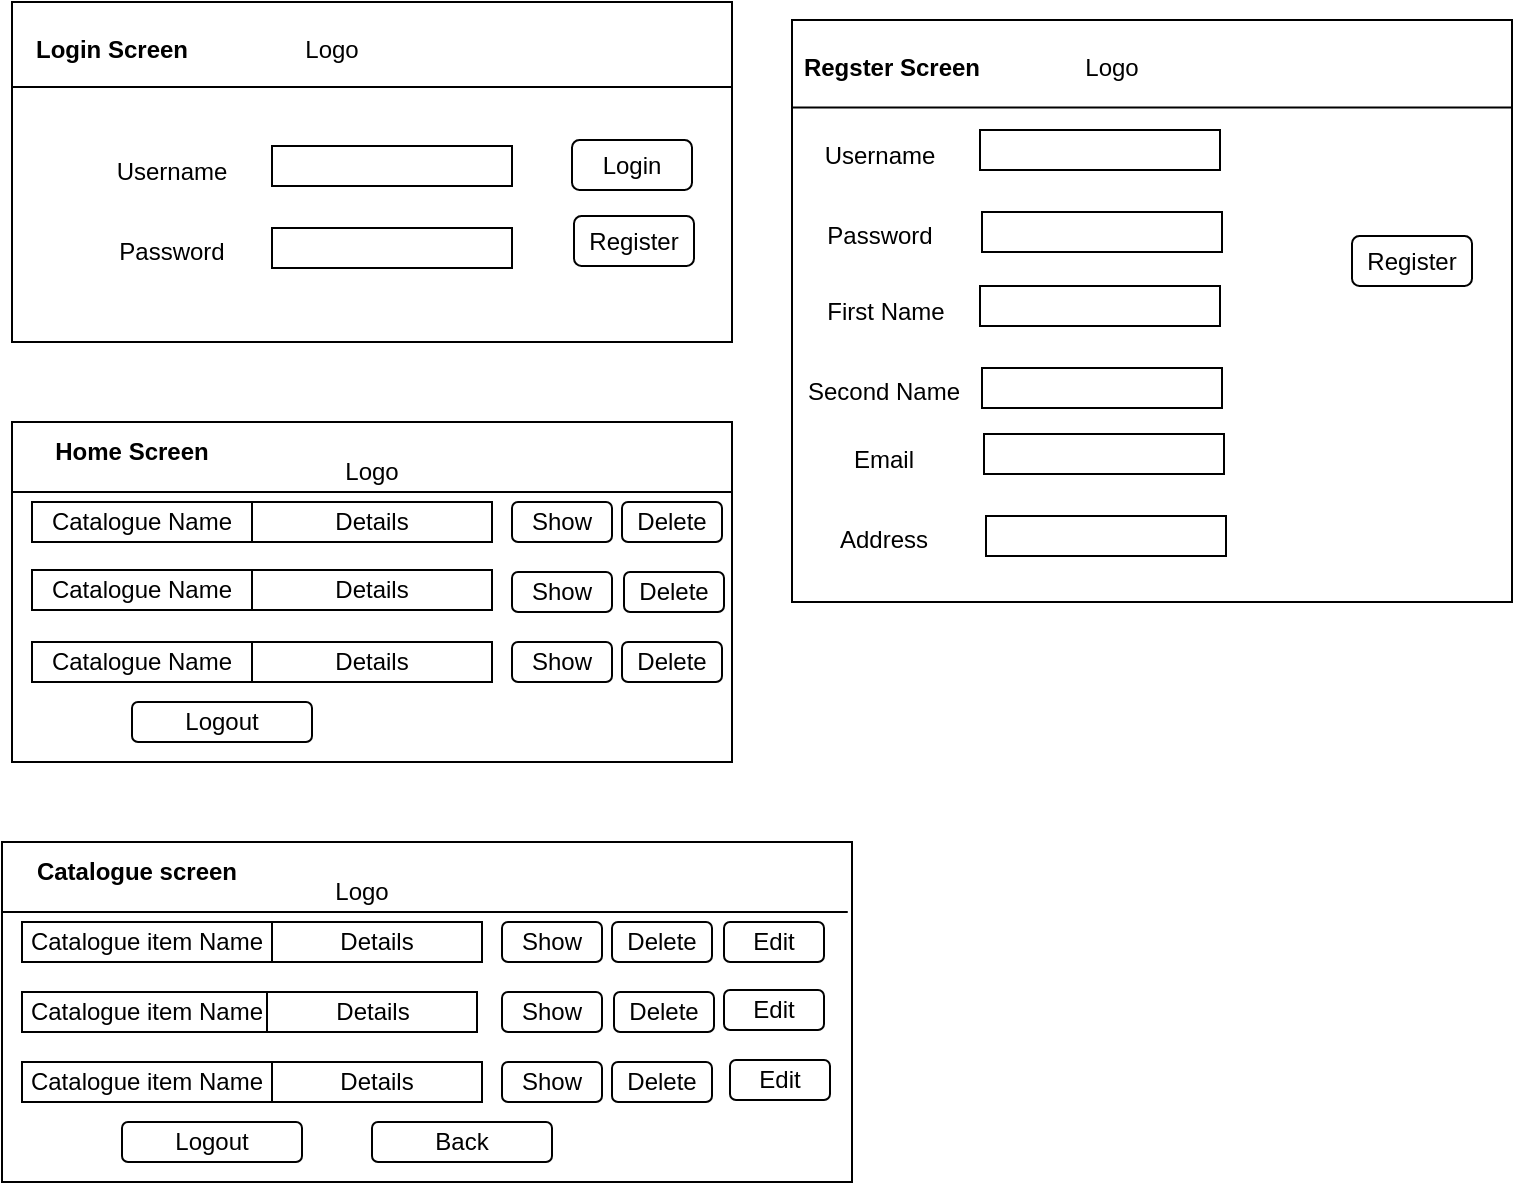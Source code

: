 <mxfile version="22.0.3" type="device">
  <diagram name="Page-1" id="Zv1e_WZq_rf9GFrqSUBa">
    <mxGraphModel dx="778" dy="495" grid="1" gridSize="10" guides="1" tooltips="1" connect="1" arrows="1" fold="1" page="1" pageScale="1" pageWidth="850" pageHeight="1100" math="0" shadow="0">
      <root>
        <mxCell id="0" />
        <mxCell id="1" parent="0" />
        <mxCell id="vbeRXBi6qXcWu_VqXJq--1" value="" style="rounded=0;whiteSpace=wrap;html=1;" parent="1" vertex="1">
          <mxGeometry x="50" y="70" width="360" height="170" as="geometry" />
        </mxCell>
        <mxCell id="vbeRXBi6qXcWu_VqXJq--2" value="" style="endArrow=none;html=1;rounded=0;exitX=0;exitY=0.25;exitDx=0;exitDy=0;entryX=1;entryY=0.25;entryDx=0;entryDy=0;" parent="1" source="vbeRXBi6qXcWu_VqXJq--1" target="vbeRXBi6qXcWu_VqXJq--1" edge="1">
          <mxGeometry width="50" height="50" relative="1" as="geometry">
            <mxPoint x="380" y="280" as="sourcePoint" />
            <mxPoint x="430" y="230" as="targetPoint" />
          </mxGeometry>
        </mxCell>
        <mxCell id="vbeRXBi6qXcWu_VqXJq--3" value="Logo" style="text;html=1;strokeColor=none;fillColor=none;align=center;verticalAlign=middle;whiteSpace=wrap;rounded=0;" parent="1" vertex="1">
          <mxGeometry x="180" y="79" width="60" height="30" as="geometry" />
        </mxCell>
        <mxCell id="vbeRXBi6qXcWu_VqXJq--4" value="Username" style="text;html=1;strokeColor=none;fillColor=none;align=center;verticalAlign=middle;whiteSpace=wrap;rounded=0;" parent="1" vertex="1">
          <mxGeometry x="100" y="140" width="60" height="30" as="geometry" />
        </mxCell>
        <mxCell id="vbeRXBi6qXcWu_VqXJq--5" value="Password" style="text;html=1;strokeColor=none;fillColor=none;align=center;verticalAlign=middle;whiteSpace=wrap;rounded=0;" parent="1" vertex="1">
          <mxGeometry x="100" y="180" width="60" height="30" as="geometry" />
        </mxCell>
        <mxCell id="vbeRXBi6qXcWu_VqXJq--6" value="Login" style="rounded=1;whiteSpace=wrap;html=1;" parent="1" vertex="1">
          <mxGeometry x="330" y="139" width="60" height="25" as="geometry" />
        </mxCell>
        <mxCell id="vbeRXBi6qXcWu_VqXJq--7" value="Register" style="rounded=1;whiteSpace=wrap;html=1;" parent="1" vertex="1">
          <mxGeometry x="320" y="329" width="60" height="25" as="geometry" />
        </mxCell>
        <mxCell id="vbeRXBi6qXcWu_VqXJq--8" value="" style="rounded=0;whiteSpace=wrap;html=1;" parent="1" vertex="1">
          <mxGeometry x="180" y="142" width="120" height="20" as="geometry" />
        </mxCell>
        <mxCell id="vbeRXBi6qXcWu_VqXJq--9" value="" style="rounded=0;whiteSpace=wrap;html=1;" parent="1" vertex="1">
          <mxGeometry x="180" y="183" width="120" height="20" as="geometry" />
        </mxCell>
        <mxCell id="vbeRXBi6qXcWu_VqXJq--10" value="" style="rounded=0;whiteSpace=wrap;html=1;" parent="1" vertex="1">
          <mxGeometry x="50" y="280" width="360" height="170" as="geometry" />
        </mxCell>
        <mxCell id="vbeRXBi6qXcWu_VqXJq--11" value="Logo" style="text;html=1;strokeColor=none;fillColor=none;align=center;verticalAlign=middle;whiteSpace=wrap;rounded=0;" parent="1" vertex="1">
          <mxGeometry x="200" y="290" width="60" height="30" as="geometry" />
        </mxCell>
        <mxCell id="vbeRXBi6qXcWu_VqXJq--14" value="" style="endArrow=none;html=1;rounded=0;exitX=0;exitY=0.25;exitDx=0;exitDy=0;entryX=1;entryY=0.25;entryDx=0;entryDy=0;" parent="1" edge="1">
          <mxGeometry width="50" height="50" relative="1" as="geometry">
            <mxPoint x="50" y="315" as="sourcePoint" />
            <mxPoint x="410" y="315" as="targetPoint" />
          </mxGeometry>
        </mxCell>
        <mxCell id="vbeRXBi6qXcWu_VqXJq--15" value="Catalogue Name" style="rounded=0;whiteSpace=wrap;html=1;" parent="1" vertex="1">
          <mxGeometry x="60" y="320" width="110" height="20" as="geometry" />
        </mxCell>
        <mxCell id="vbeRXBi6qXcWu_VqXJq--16" value="Details" style="rounded=0;whiteSpace=wrap;html=1;" parent="1" vertex="1">
          <mxGeometry x="170" y="320" width="120" height="20" as="geometry" />
        </mxCell>
        <mxCell id="vbeRXBi6qXcWu_VqXJq--17" value="Show" style="rounded=1;whiteSpace=wrap;html=1;" parent="1" vertex="1">
          <mxGeometry x="300" y="320" width="50" height="20" as="geometry" />
        </mxCell>
        <mxCell id="vbeRXBi6qXcWu_VqXJq--18" value="Catalogue Name" style="rounded=0;whiteSpace=wrap;html=1;" parent="1" vertex="1">
          <mxGeometry x="60" y="354" width="110" height="20" as="geometry" />
        </mxCell>
        <mxCell id="vbeRXBi6qXcWu_VqXJq--19" value="Details" style="rounded=0;whiteSpace=wrap;html=1;" parent="1" vertex="1">
          <mxGeometry x="170" y="354" width="120" height="20" as="geometry" />
        </mxCell>
        <mxCell id="vbeRXBi6qXcWu_VqXJq--21" value="Catalogue Name" style="rounded=0;whiteSpace=wrap;html=1;" parent="1" vertex="1">
          <mxGeometry x="60" y="390" width="110" height="20" as="geometry" />
        </mxCell>
        <mxCell id="vbeRXBi6qXcWu_VqXJq--22" value="Details" style="rounded=0;whiteSpace=wrap;html=1;" parent="1" vertex="1">
          <mxGeometry x="170" y="390" width="120" height="20" as="geometry" />
        </mxCell>
        <mxCell id="vbeRXBi6qXcWu_VqXJq--24" value="Logout" style="rounded=1;whiteSpace=wrap;html=1;" parent="1" vertex="1">
          <mxGeometry x="110" y="420" width="90" height="20" as="geometry" />
        </mxCell>
        <mxCell id="vbeRXBi6qXcWu_VqXJq--25" value="Delete" style="rounded=1;whiteSpace=wrap;html=1;" parent="1" vertex="1">
          <mxGeometry x="355" y="320" width="50" height="20" as="geometry" />
        </mxCell>
        <mxCell id="vbeRXBi6qXcWu_VqXJq--27" value="Show" style="rounded=1;whiteSpace=wrap;html=1;" parent="1" vertex="1">
          <mxGeometry x="300" y="355" width="50" height="20" as="geometry" />
        </mxCell>
        <mxCell id="vbeRXBi6qXcWu_VqXJq--28" value="Delete" style="rounded=1;whiteSpace=wrap;html=1;" parent="1" vertex="1">
          <mxGeometry x="356" y="355" width="50" height="20" as="geometry" />
        </mxCell>
        <mxCell id="vbeRXBi6qXcWu_VqXJq--30" value="Show" style="rounded=1;whiteSpace=wrap;html=1;" parent="1" vertex="1">
          <mxGeometry x="300" y="390" width="50" height="20" as="geometry" />
        </mxCell>
        <mxCell id="vbeRXBi6qXcWu_VqXJq--31" value="Delete" style="rounded=1;whiteSpace=wrap;html=1;" parent="1" vertex="1">
          <mxGeometry x="355" y="390" width="50" height="20" as="geometry" />
        </mxCell>
        <mxCell id="vbeRXBi6qXcWu_VqXJq--32" value="Login Screen" style="text;html=1;strokeColor=none;fillColor=none;align=center;verticalAlign=middle;whiteSpace=wrap;rounded=0;fontStyle=1" parent="1" vertex="1">
          <mxGeometry x="50" y="79" width="100" height="30" as="geometry" />
        </mxCell>
        <mxCell id="vbeRXBi6qXcWu_VqXJq--34" value="Home Screen" style="text;html=1;strokeColor=none;fillColor=none;align=center;verticalAlign=middle;whiteSpace=wrap;rounded=0;fontStyle=1" parent="1" vertex="1">
          <mxGeometry x="60" y="280" width="100" height="30" as="geometry" />
        </mxCell>
        <mxCell id="vbeRXBi6qXcWu_VqXJq--35" value="Register" style="rounded=1;whiteSpace=wrap;html=1;" parent="1" vertex="1">
          <mxGeometry x="315" y="539" width="60" height="25" as="geometry" />
        </mxCell>
        <mxCell id="vbeRXBi6qXcWu_VqXJq--36" value="" style="rounded=0;whiteSpace=wrap;html=1;" parent="1" vertex="1">
          <mxGeometry x="45" y="490" width="425" height="170" as="geometry" />
        </mxCell>
        <mxCell id="vbeRXBi6qXcWu_VqXJq--37" value="Logo" style="text;html=1;strokeColor=none;fillColor=none;align=center;verticalAlign=middle;whiteSpace=wrap;rounded=0;" parent="1" vertex="1">
          <mxGeometry x="195" y="500" width="60" height="30" as="geometry" />
        </mxCell>
        <mxCell id="vbeRXBi6qXcWu_VqXJq--38" value="" style="endArrow=none;html=1;rounded=0;exitX=0;exitY=0.25;exitDx=0;exitDy=0;entryX=0.995;entryY=0.206;entryDx=0;entryDy=0;entryPerimeter=0;" parent="1" target="vbeRXBi6qXcWu_VqXJq--36" edge="1">
          <mxGeometry width="50" height="50" relative="1" as="geometry">
            <mxPoint x="45" y="525" as="sourcePoint" />
            <mxPoint x="405" y="525" as="targetPoint" />
          </mxGeometry>
        </mxCell>
        <mxCell id="vbeRXBi6qXcWu_VqXJq--39" value="Catalogue item Name" style="rounded=0;whiteSpace=wrap;html=1;" parent="1" vertex="1">
          <mxGeometry x="55" y="530" width="125" height="20" as="geometry" />
        </mxCell>
        <mxCell id="vbeRXBi6qXcWu_VqXJq--40" value="Details" style="rounded=0;whiteSpace=wrap;html=1;" parent="1" vertex="1">
          <mxGeometry x="180" y="530" width="105" height="20" as="geometry" />
        </mxCell>
        <mxCell id="vbeRXBi6qXcWu_VqXJq--41" value="Show" style="rounded=1;whiteSpace=wrap;html=1;" parent="1" vertex="1">
          <mxGeometry x="295" y="530" width="50" height="20" as="geometry" />
        </mxCell>
        <mxCell id="vbeRXBi6qXcWu_VqXJq--46" value="Logout" style="rounded=1;whiteSpace=wrap;html=1;" parent="1" vertex="1">
          <mxGeometry x="105" y="630" width="90" height="20" as="geometry" />
        </mxCell>
        <mxCell id="vbeRXBi6qXcWu_VqXJq--47" value="Delete" style="rounded=1;whiteSpace=wrap;html=1;" parent="1" vertex="1">
          <mxGeometry x="350" y="530" width="50" height="20" as="geometry" />
        </mxCell>
        <mxCell id="vbeRXBi6qXcWu_VqXJq--48" value="Show" style="rounded=1;whiteSpace=wrap;html=1;" parent="1" vertex="1">
          <mxGeometry x="295" y="565" width="50" height="20" as="geometry" />
        </mxCell>
        <mxCell id="vbeRXBi6qXcWu_VqXJq--49" value="Delete" style="rounded=1;whiteSpace=wrap;html=1;" parent="1" vertex="1">
          <mxGeometry x="351" y="565" width="50" height="20" as="geometry" />
        </mxCell>
        <mxCell id="vbeRXBi6qXcWu_VqXJq--50" value="Show" style="rounded=1;whiteSpace=wrap;html=1;" parent="1" vertex="1">
          <mxGeometry x="295" y="600" width="50" height="20" as="geometry" />
        </mxCell>
        <mxCell id="vbeRXBi6qXcWu_VqXJq--51" value="Delete" style="rounded=1;whiteSpace=wrap;html=1;" parent="1" vertex="1">
          <mxGeometry x="350" y="600" width="50" height="20" as="geometry" />
        </mxCell>
        <mxCell id="vbeRXBi6qXcWu_VqXJq--52" value="Catalogue screen" style="text;html=1;strokeColor=none;fillColor=none;align=center;verticalAlign=middle;whiteSpace=wrap;rounded=0;fontStyle=1" parent="1" vertex="1">
          <mxGeometry x="55" y="490" width="115" height="30" as="geometry" />
        </mxCell>
        <mxCell id="vbeRXBi6qXcWu_VqXJq--53" value="Catalogue item Name" style="rounded=0;whiteSpace=wrap;html=1;" parent="1" vertex="1">
          <mxGeometry x="55" y="565" width="125" height="20" as="geometry" />
        </mxCell>
        <mxCell id="vbeRXBi6qXcWu_VqXJq--54" value="Details" style="rounded=0;whiteSpace=wrap;html=1;" parent="1" vertex="1">
          <mxGeometry x="177.5" y="565" width="105" height="20" as="geometry" />
        </mxCell>
        <mxCell id="vbeRXBi6qXcWu_VqXJq--56" value="Catalogue item Name" style="rounded=0;whiteSpace=wrap;html=1;" parent="1" vertex="1">
          <mxGeometry x="55" y="600" width="125" height="20" as="geometry" />
        </mxCell>
        <mxCell id="vbeRXBi6qXcWu_VqXJq--57" value="Details" style="rounded=0;whiteSpace=wrap;html=1;" parent="1" vertex="1">
          <mxGeometry x="180" y="600" width="105" height="20" as="geometry" />
        </mxCell>
        <mxCell id="vbeRXBi6qXcWu_VqXJq--58" value="Edit" style="rounded=1;whiteSpace=wrap;html=1;" parent="1" vertex="1">
          <mxGeometry x="406" y="530" width="50" height="20" as="geometry" />
        </mxCell>
        <mxCell id="vbeRXBi6qXcWu_VqXJq--59" value="Edit" style="rounded=1;whiteSpace=wrap;html=1;" parent="1" vertex="1">
          <mxGeometry x="406" y="564" width="50" height="20" as="geometry" />
        </mxCell>
        <mxCell id="vbeRXBi6qXcWu_VqXJq--61" value="Edit" style="rounded=1;whiteSpace=wrap;html=1;" parent="1" vertex="1">
          <mxGeometry x="409" y="599" width="50" height="20" as="geometry" />
        </mxCell>
        <mxCell id="vbeRXBi6qXcWu_VqXJq--62" value="Back" style="rounded=1;whiteSpace=wrap;html=1;" parent="1" vertex="1">
          <mxGeometry x="230" y="630" width="90" height="20" as="geometry" />
        </mxCell>
        <mxCell id="vbeRXBi6qXcWu_VqXJq--63" value="" style="rounded=0;whiteSpace=wrap;html=1;" parent="1" vertex="1">
          <mxGeometry x="440" y="79" width="360" height="291" as="geometry" />
        </mxCell>
        <mxCell id="vbeRXBi6qXcWu_VqXJq--64" value="" style="endArrow=none;html=1;rounded=0;exitX=0;exitY=0.25;exitDx=0;exitDy=0;entryX=1;entryY=0.25;entryDx=0;entryDy=0;" parent="1" edge="1">
          <mxGeometry width="50" height="50" relative="1" as="geometry">
            <mxPoint x="440" y="122.75" as="sourcePoint" />
            <mxPoint x="800" y="122.75" as="targetPoint" />
          </mxGeometry>
        </mxCell>
        <mxCell id="vbeRXBi6qXcWu_VqXJq--65" value="Logo" style="text;html=1;strokeColor=none;fillColor=none;align=center;verticalAlign=middle;whiteSpace=wrap;rounded=0;" parent="1" vertex="1">
          <mxGeometry x="570" y="88" width="60" height="30" as="geometry" />
        </mxCell>
        <mxCell id="vbeRXBi6qXcWu_VqXJq--66" value="Username" style="text;html=1;strokeColor=none;fillColor=none;align=center;verticalAlign=middle;whiteSpace=wrap;rounded=0;" parent="1" vertex="1">
          <mxGeometry x="454" y="132" width="60" height="30" as="geometry" />
        </mxCell>
        <mxCell id="vbeRXBi6qXcWu_VqXJq--67" value="Password" style="text;html=1;strokeColor=none;fillColor=none;align=center;verticalAlign=middle;whiteSpace=wrap;rounded=0;" parent="1" vertex="1">
          <mxGeometry x="454" y="172" width="60" height="30" as="geometry" />
        </mxCell>
        <mxCell id="vbeRXBi6qXcWu_VqXJq--68" value="Register" style="rounded=1;whiteSpace=wrap;html=1;" parent="1" vertex="1">
          <mxGeometry x="720" y="187" width="60" height="25" as="geometry" />
        </mxCell>
        <mxCell id="vbeRXBi6qXcWu_VqXJq--69" value="" style="rounded=0;whiteSpace=wrap;html=1;" parent="1" vertex="1">
          <mxGeometry x="534" y="134" width="120" height="20" as="geometry" />
        </mxCell>
        <mxCell id="vbeRXBi6qXcWu_VqXJq--70" value="" style="rounded=0;whiteSpace=wrap;html=1;" parent="1" vertex="1">
          <mxGeometry x="535" y="175" width="120" height="20" as="geometry" />
        </mxCell>
        <mxCell id="vbeRXBi6qXcWu_VqXJq--71" value="Regster Screen" style="text;html=1;strokeColor=none;fillColor=none;align=center;verticalAlign=middle;whiteSpace=wrap;rounded=0;fontStyle=1" parent="1" vertex="1">
          <mxGeometry x="440" y="88" width="100" height="30" as="geometry" />
        </mxCell>
        <mxCell id="vbeRXBi6qXcWu_VqXJq--72" value="Register" style="rounded=1;whiteSpace=wrap;html=1;" parent="1" vertex="1">
          <mxGeometry x="331" y="177" width="60" height="25" as="geometry" />
        </mxCell>
        <mxCell id="vbeRXBi6qXcWu_VqXJq--73" value="First Name" style="text;html=1;strokeColor=none;fillColor=none;align=center;verticalAlign=middle;whiteSpace=wrap;rounded=0;" parent="1" vertex="1">
          <mxGeometry x="454" y="210" width="66" height="30" as="geometry" />
        </mxCell>
        <mxCell id="vbeRXBi6qXcWu_VqXJq--74" value="Second Name" style="text;html=1;strokeColor=none;fillColor=none;align=center;verticalAlign=middle;whiteSpace=wrap;rounded=0;" parent="1" vertex="1">
          <mxGeometry x="443" y="250" width="86" height="30" as="geometry" />
        </mxCell>
        <mxCell id="vbeRXBi6qXcWu_VqXJq--75" value="" style="rounded=0;whiteSpace=wrap;html=1;" parent="1" vertex="1">
          <mxGeometry x="534" y="212" width="120" height="20" as="geometry" />
        </mxCell>
        <mxCell id="vbeRXBi6qXcWu_VqXJq--76" value="" style="rounded=0;whiteSpace=wrap;html=1;" parent="1" vertex="1">
          <mxGeometry x="535" y="253" width="120" height="20" as="geometry" />
        </mxCell>
        <mxCell id="vbeRXBi6qXcWu_VqXJq--77" value="Email" style="text;html=1;strokeColor=none;fillColor=none;align=center;verticalAlign=middle;whiteSpace=wrap;rounded=0;" parent="1" vertex="1">
          <mxGeometry x="456" y="284" width="60" height="30" as="geometry" />
        </mxCell>
        <mxCell id="vbeRXBi6qXcWu_VqXJq--78" value="Address" style="text;html=1;strokeColor=none;fillColor=none;align=center;verticalAlign=middle;whiteSpace=wrap;rounded=0;" parent="1" vertex="1">
          <mxGeometry x="456" y="324" width="60" height="30" as="geometry" />
        </mxCell>
        <mxCell id="vbeRXBi6qXcWu_VqXJq--79" value="" style="rounded=0;whiteSpace=wrap;html=1;" parent="1" vertex="1">
          <mxGeometry x="536" y="286" width="120" height="20" as="geometry" />
        </mxCell>
        <mxCell id="vbeRXBi6qXcWu_VqXJq--80" value="" style="rounded=0;whiteSpace=wrap;html=1;" parent="1" vertex="1">
          <mxGeometry x="537" y="327" width="120" height="20" as="geometry" />
        </mxCell>
      </root>
    </mxGraphModel>
  </diagram>
</mxfile>
